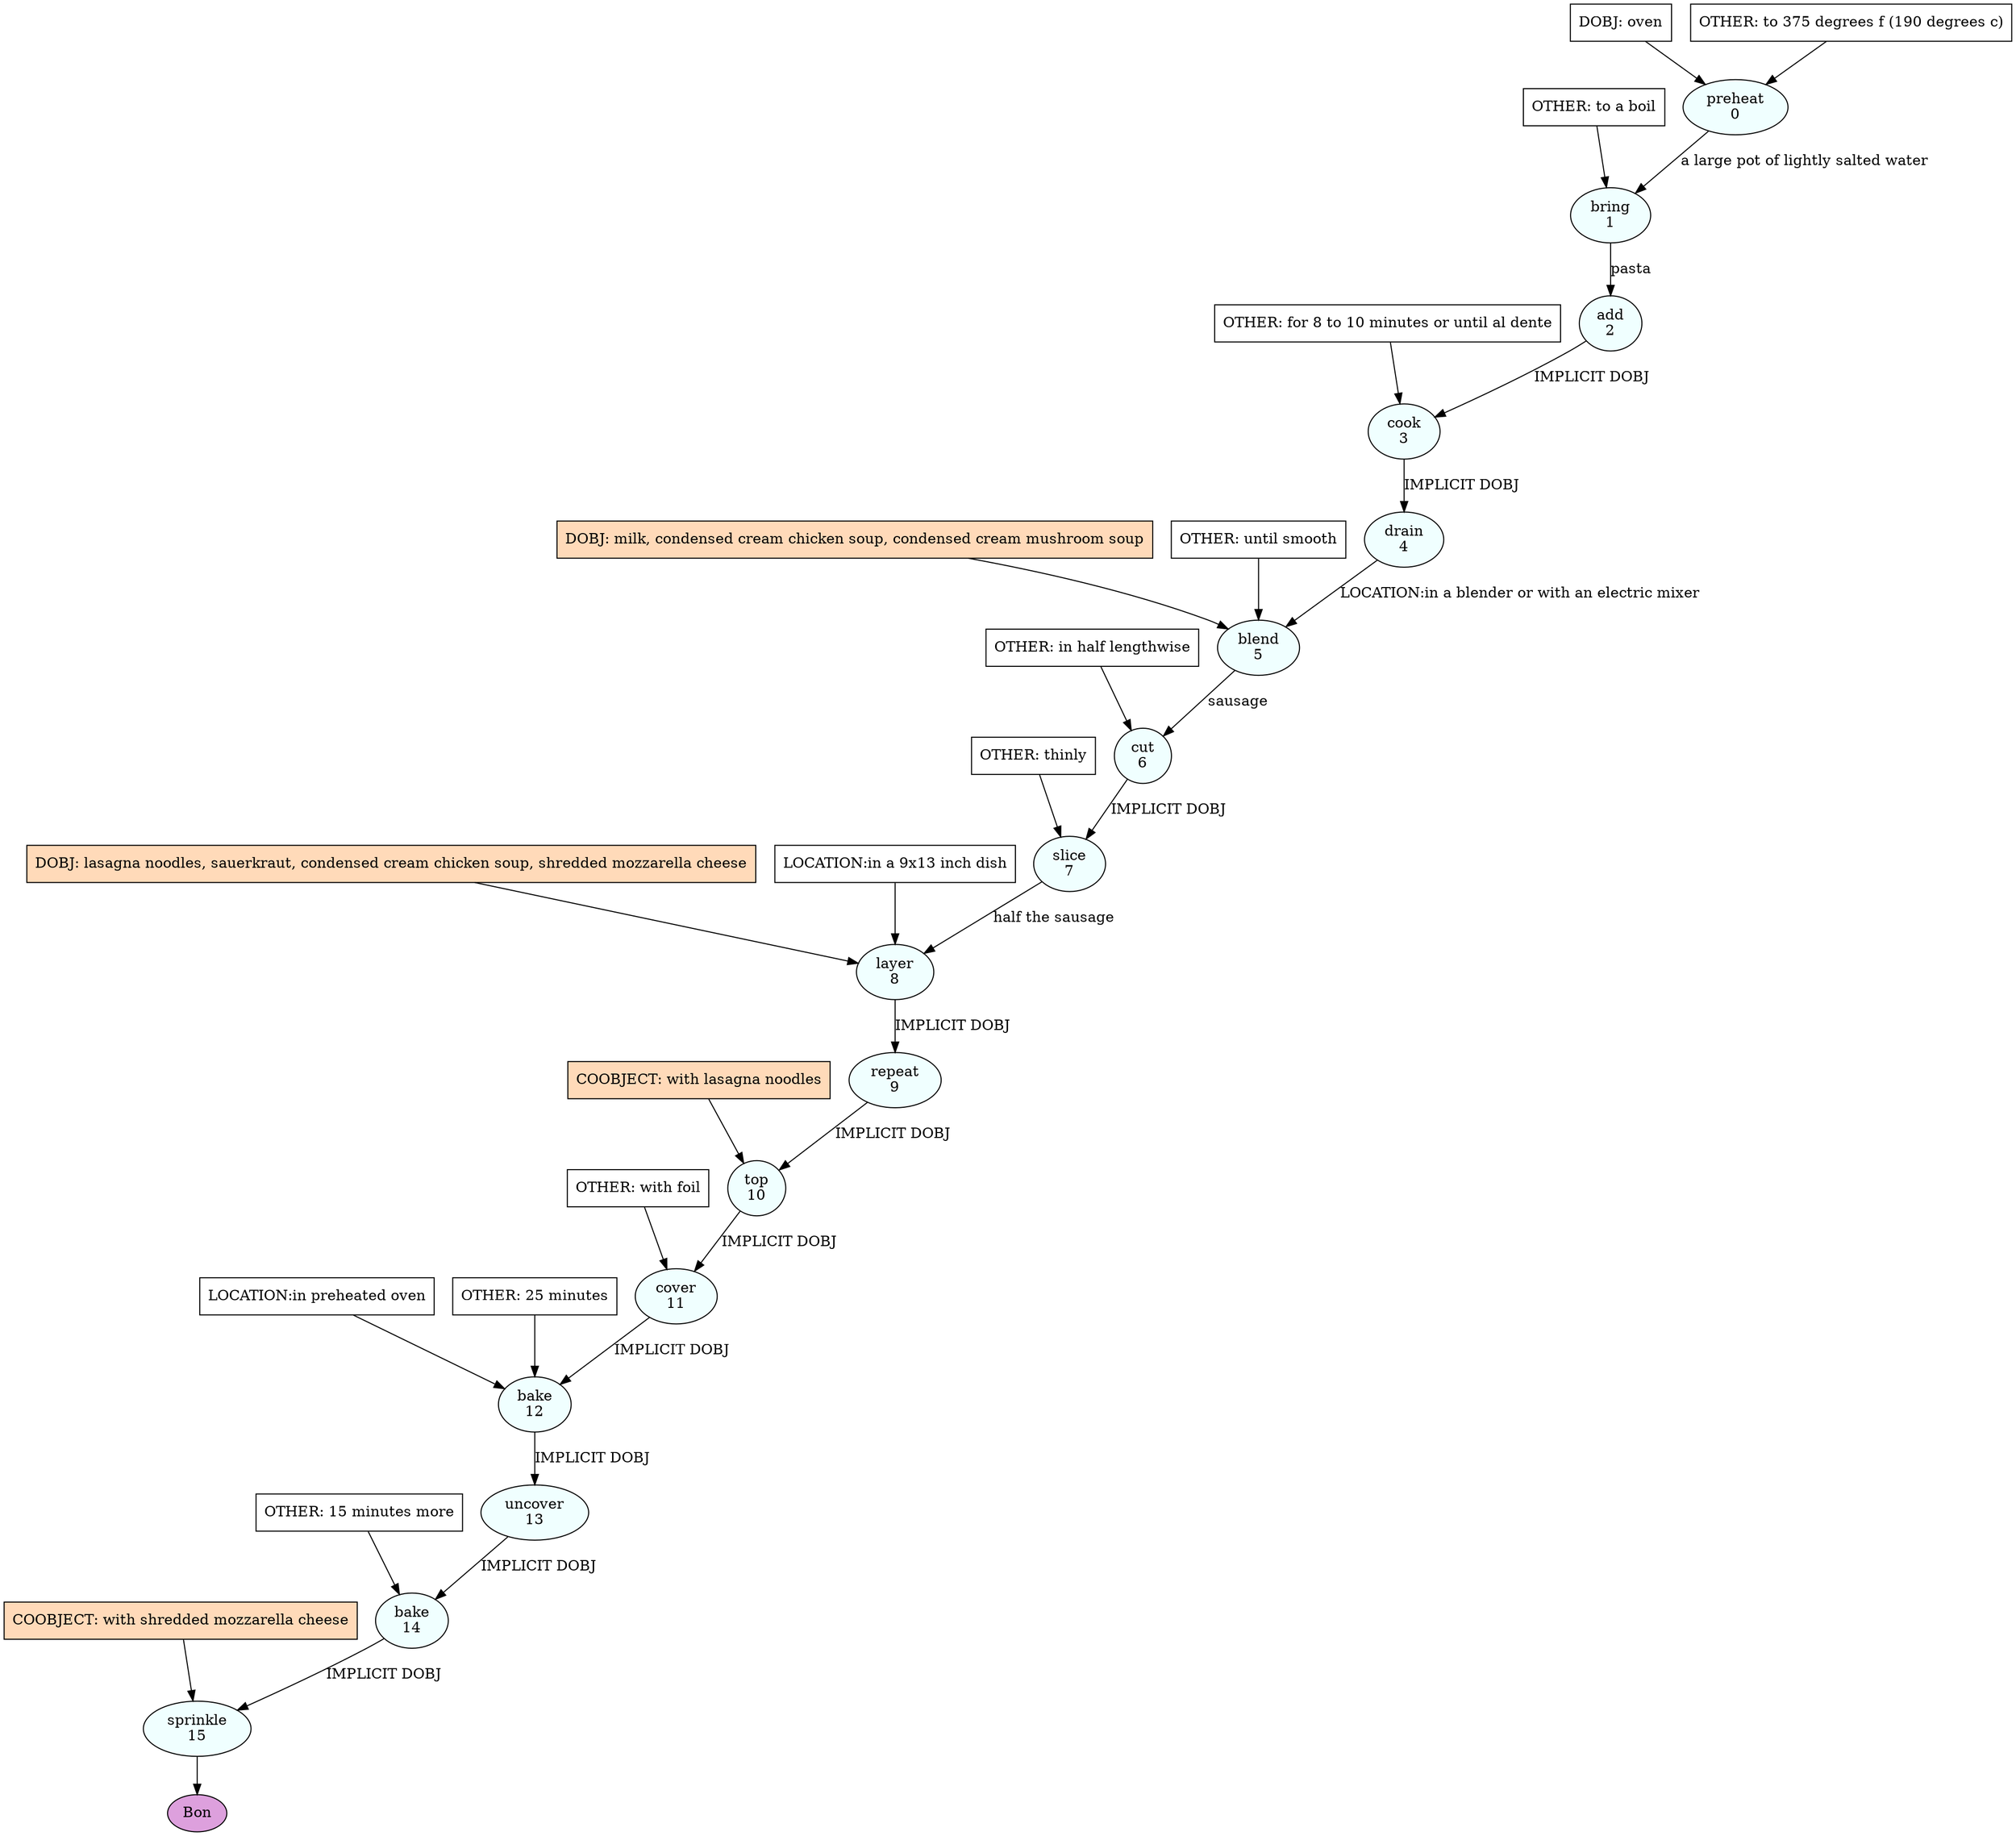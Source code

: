 digraph recipe {
E0[label="preheat
0", shape=oval, style=filled, fillcolor=azure]
E1[label="bring
1", shape=oval, style=filled, fillcolor=azure]
E2[label="add
2", shape=oval, style=filled, fillcolor=azure]
E3[label="cook
3", shape=oval, style=filled, fillcolor=azure]
E4[label="drain
4", shape=oval, style=filled, fillcolor=azure]
E5[label="blend
5", shape=oval, style=filled, fillcolor=azure]
E6[label="cut
6", shape=oval, style=filled, fillcolor=azure]
E7[label="slice
7", shape=oval, style=filled, fillcolor=azure]
E8[label="layer
8", shape=oval, style=filled, fillcolor=azure]
E9[label="repeat
9", shape=oval, style=filled, fillcolor=azure]
E10[label="top
10", shape=oval, style=filled, fillcolor=azure]
E11[label="cover
11", shape=oval, style=filled, fillcolor=azure]
E12[label="bake
12", shape=oval, style=filled, fillcolor=azure]
E13[label="uncover
13", shape=oval, style=filled, fillcolor=azure]
E14[label="bake
14", shape=oval, style=filled, fillcolor=azure]
E15[label="sprinkle
15", shape=oval, style=filled, fillcolor=azure]
D0[label="DOBJ: oven", shape=box, style=filled, fillcolor=white]
D0 -> E0
O0_0[label="OTHER: to 375 degrees f (190 degrees c)", shape=box, style=filled, fillcolor=white]
O0_0 -> E0
E0 -> E1 [label="a large pot of lightly salted water"]
O1_0_0[label="OTHER: to a boil", shape=box, style=filled, fillcolor=white]
O1_0_0 -> E1
E1 -> E2 [label="pasta"]
E2 -> E3 [label="IMPLICIT DOBJ"]
O3_0_0[label="OTHER: for 8 to 10 minutes or until al dente", shape=box, style=filled, fillcolor=white]
O3_0_0 -> E3
E3 -> E4 [label="IMPLICIT DOBJ"]
D5_ing[label="DOBJ: milk, condensed cream chicken soup, condensed cream mushroom soup", shape=box, style=filled, fillcolor=peachpuff]
D5_ing -> E5
E4 -> E5 [label="LOCATION:in a blender or with an electric mixer"]
O5_0_0[label="OTHER: until smooth", shape=box, style=filled, fillcolor=white]
O5_0_0 -> E5
E5 -> E6 [label="sausage"]
O6_0_0[label="OTHER: in half lengthwise", shape=box, style=filled, fillcolor=white]
O6_0_0 -> E6
E6 -> E7 [label="IMPLICIT DOBJ"]
O7_0_0[label="OTHER: thinly", shape=box, style=filled, fillcolor=white]
O7_0_0 -> E7
D8_ing[label="DOBJ: lasagna noodles, sauerkraut, condensed cream chicken soup, shredded mozzarella cheese", shape=box, style=filled, fillcolor=peachpuff]
D8_ing -> E8
E7 -> E8 [label="half the sausage"]
P8_0_0[label="LOCATION:in a 9x13 inch dish", shape=box, style=filled, fillcolor=white]
P8_0_0 -> E8
E8 -> E9 [label="IMPLICIT DOBJ"]
E9 -> E10 [label="IMPLICIT DOBJ"]
P10_0_ing[label="COOBJECT: with lasagna noodles", shape=box, style=filled, fillcolor=peachpuff]
P10_0_ing -> E10
E10 -> E11 [label="IMPLICIT DOBJ"]
O11_0_0[label="OTHER: with foil", shape=box, style=filled, fillcolor=white]
O11_0_0 -> E11
E11 -> E12 [label="IMPLICIT DOBJ"]
P12_0_0[label="LOCATION:in preheated oven", shape=box, style=filled, fillcolor=white]
P12_0_0 -> E12
O12_0_0[label="OTHER: 25 minutes", shape=box, style=filled, fillcolor=white]
O12_0_0 -> E12
E12 -> E13 [label="IMPLICIT DOBJ"]
E13 -> E14 [label="IMPLICIT DOBJ"]
O14_0_0[label="OTHER: 15 minutes more", shape=box, style=filled, fillcolor=white]
O14_0_0 -> E14
E14 -> E15 [label="IMPLICIT DOBJ"]
P15_0_ing[label="COOBJECT: with shredded mozzarella cheese", shape=box, style=filled, fillcolor=peachpuff]
P15_0_ing -> E15
EOR[label="Bon", shape=oval, style=filled, fillcolor=plum]
E15 -> EOR
}
